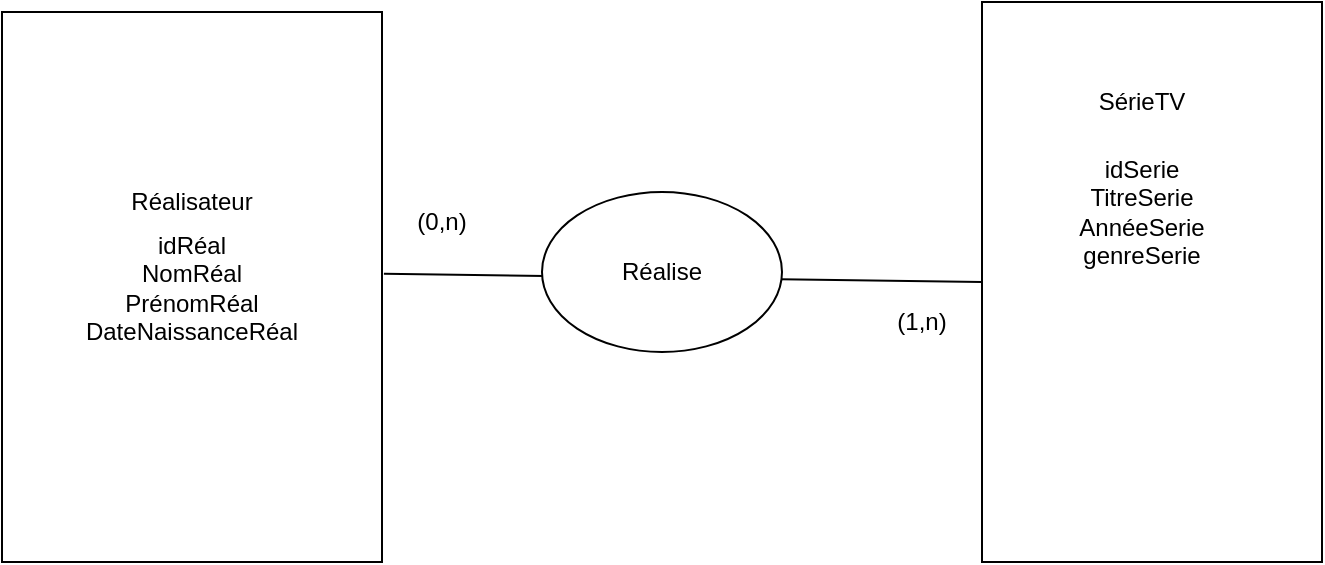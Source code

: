 <mxfile version="12.9.4" type="github">
  <diagram id="C_CapZNrdbjN5ygWCtcE" name="Page-1">
    <mxGraphModel dx="1773" dy="548" grid="1" gridSize="10" guides="1" tooltips="1" connect="1" arrows="1" fold="1" page="1" pageScale="1" pageWidth="827" pageHeight="1169" math="0" shadow="0">
      <root>
        <mxCell id="0" />
        <mxCell id="1" parent="0" />
        <mxCell id="_Ngr6iUIybiltjpxE6eu-2" value="&lt;font style=&quot;vertical-align: inherit&quot;&gt;&lt;font style=&quot;vertical-align: inherit&quot;&gt;idRéal &lt;/font&gt;&lt;/font&gt;&lt;br&gt;&lt;font style=&quot;vertical-align: inherit&quot;&gt;&lt;font style=&quot;vertical-align: inherit&quot;&gt;NomRéal &lt;/font&gt;&lt;/font&gt;&lt;br&gt;&lt;font style=&quot;vertical-align: inherit&quot;&gt;&lt;font style=&quot;vertical-align: inherit&quot;&gt;PrénomRéal &lt;/font&gt;&lt;/font&gt;&lt;br&gt;&lt;font style=&quot;vertical-align: inherit&quot;&gt;&lt;font style=&quot;vertical-align: inherit&quot;&gt;DateNaissanceRéal&lt;/font&gt;&lt;/font&gt;" style="rounded=0;whiteSpace=wrap;html=1;direction=south;" parent="1" vertex="1">
          <mxGeometry x="-10" y="45" width="190" height="275" as="geometry" />
        </mxCell>
        <mxCell id="_Ngr6iUIybiltjpxE6eu-3" value="" style="rounded=0;whiteSpace=wrap;html=1;" parent="1" vertex="1">
          <mxGeometry x="480" y="40" width="170" height="280" as="geometry" />
        </mxCell>
        <mxCell id="_Ngr6iUIybiltjpxE6eu-5" value="" style="endArrow=none;html=1;exitX=0.476;exitY=-0.005;exitDx=0;exitDy=0;entryX=0;entryY=0.5;entryDx=0;entryDy=0;exitPerimeter=0;" parent="1" source="_Ngr6iUIybiltjpxE6eu-2" target="_Ngr6iUIybiltjpxE6eu-3" edge="1">
          <mxGeometry width="50" height="50" relative="1" as="geometry">
            <mxPoint x="390" y="310" as="sourcePoint" />
            <mxPoint x="440" y="260" as="targetPoint" />
          </mxGeometry>
        </mxCell>
        <mxCell id="_Ngr6iUIybiltjpxE6eu-6" value="&lt;font style=&quot;vertical-align: inherit&quot;&gt;&lt;font style=&quot;vertical-align: inherit&quot;&gt;(0,n)&lt;/font&gt;&lt;/font&gt;" style="text;html=1;strokeColor=none;fillColor=none;align=center;verticalAlign=middle;whiteSpace=wrap;rounded=0;" parent="1" vertex="1">
          <mxGeometry x="190" y="140" width="40" height="20" as="geometry" />
        </mxCell>
        <mxCell id="_Ngr6iUIybiltjpxE6eu-7" value="(1,n)" style="text;html=1;strokeColor=none;fillColor=none;align=center;verticalAlign=middle;whiteSpace=wrap;rounded=0;" parent="1" vertex="1">
          <mxGeometry x="430" y="190" width="40" height="20" as="geometry" />
        </mxCell>
        <mxCell id="_Ngr6iUIybiltjpxE6eu-8" value="Réalise" style="ellipse;whiteSpace=wrap;html=1;" parent="1" vertex="1">
          <mxGeometry x="260" y="135" width="120" height="80" as="geometry" />
        </mxCell>
        <mxCell id="_Ngr6iUIybiltjpxE6eu-9" value="Réalisateur" style="text;html=1;strokeColor=none;fillColor=none;align=center;verticalAlign=middle;whiteSpace=wrap;rounded=0;" parent="1" vertex="1">
          <mxGeometry x="65" y="130" width="40" height="20" as="geometry" />
        </mxCell>
        <mxCell id="_Ngr6iUIybiltjpxE6eu-17" value="SérieTV" style="text;html=1;strokeColor=none;fillColor=none;align=center;verticalAlign=middle;whiteSpace=wrap;rounded=0;" parent="1" vertex="1">
          <mxGeometry x="540" y="80" width="40" height="20" as="geometry" />
        </mxCell>
        <mxCell id="_Ngr6iUIybiltjpxE6eu-20" value="&lt;font style=&quot;vertical-align: inherit&quot;&gt;&lt;font style=&quot;vertical-align: inherit&quot;&gt;idSerie &lt;/font&gt;&lt;/font&gt;&lt;br&gt;&lt;font style=&quot;vertical-align: inherit&quot;&gt;&lt;font style=&quot;vertical-align: inherit&quot;&gt;TitreSerie &lt;/font&gt;&lt;/font&gt;&lt;br&gt;&lt;font style=&quot;vertical-align: inherit&quot;&gt;&lt;font style=&quot;vertical-align: inherit&quot;&gt;AnnéeSerie &lt;/font&gt;&lt;/font&gt;&lt;br&gt;&lt;font style=&quot;vertical-align: inherit&quot;&gt;&lt;font style=&quot;vertical-align: inherit&quot;&gt;genreSerie&lt;/font&gt;&lt;/font&gt;" style="text;html=1;strokeColor=none;fillColor=none;align=center;verticalAlign=middle;whiteSpace=wrap;rounded=0;" parent="1" vertex="1">
          <mxGeometry x="540" y="135" width="40" height="20" as="geometry" />
        </mxCell>
      </root>
    </mxGraphModel>
  </diagram>
</mxfile>
